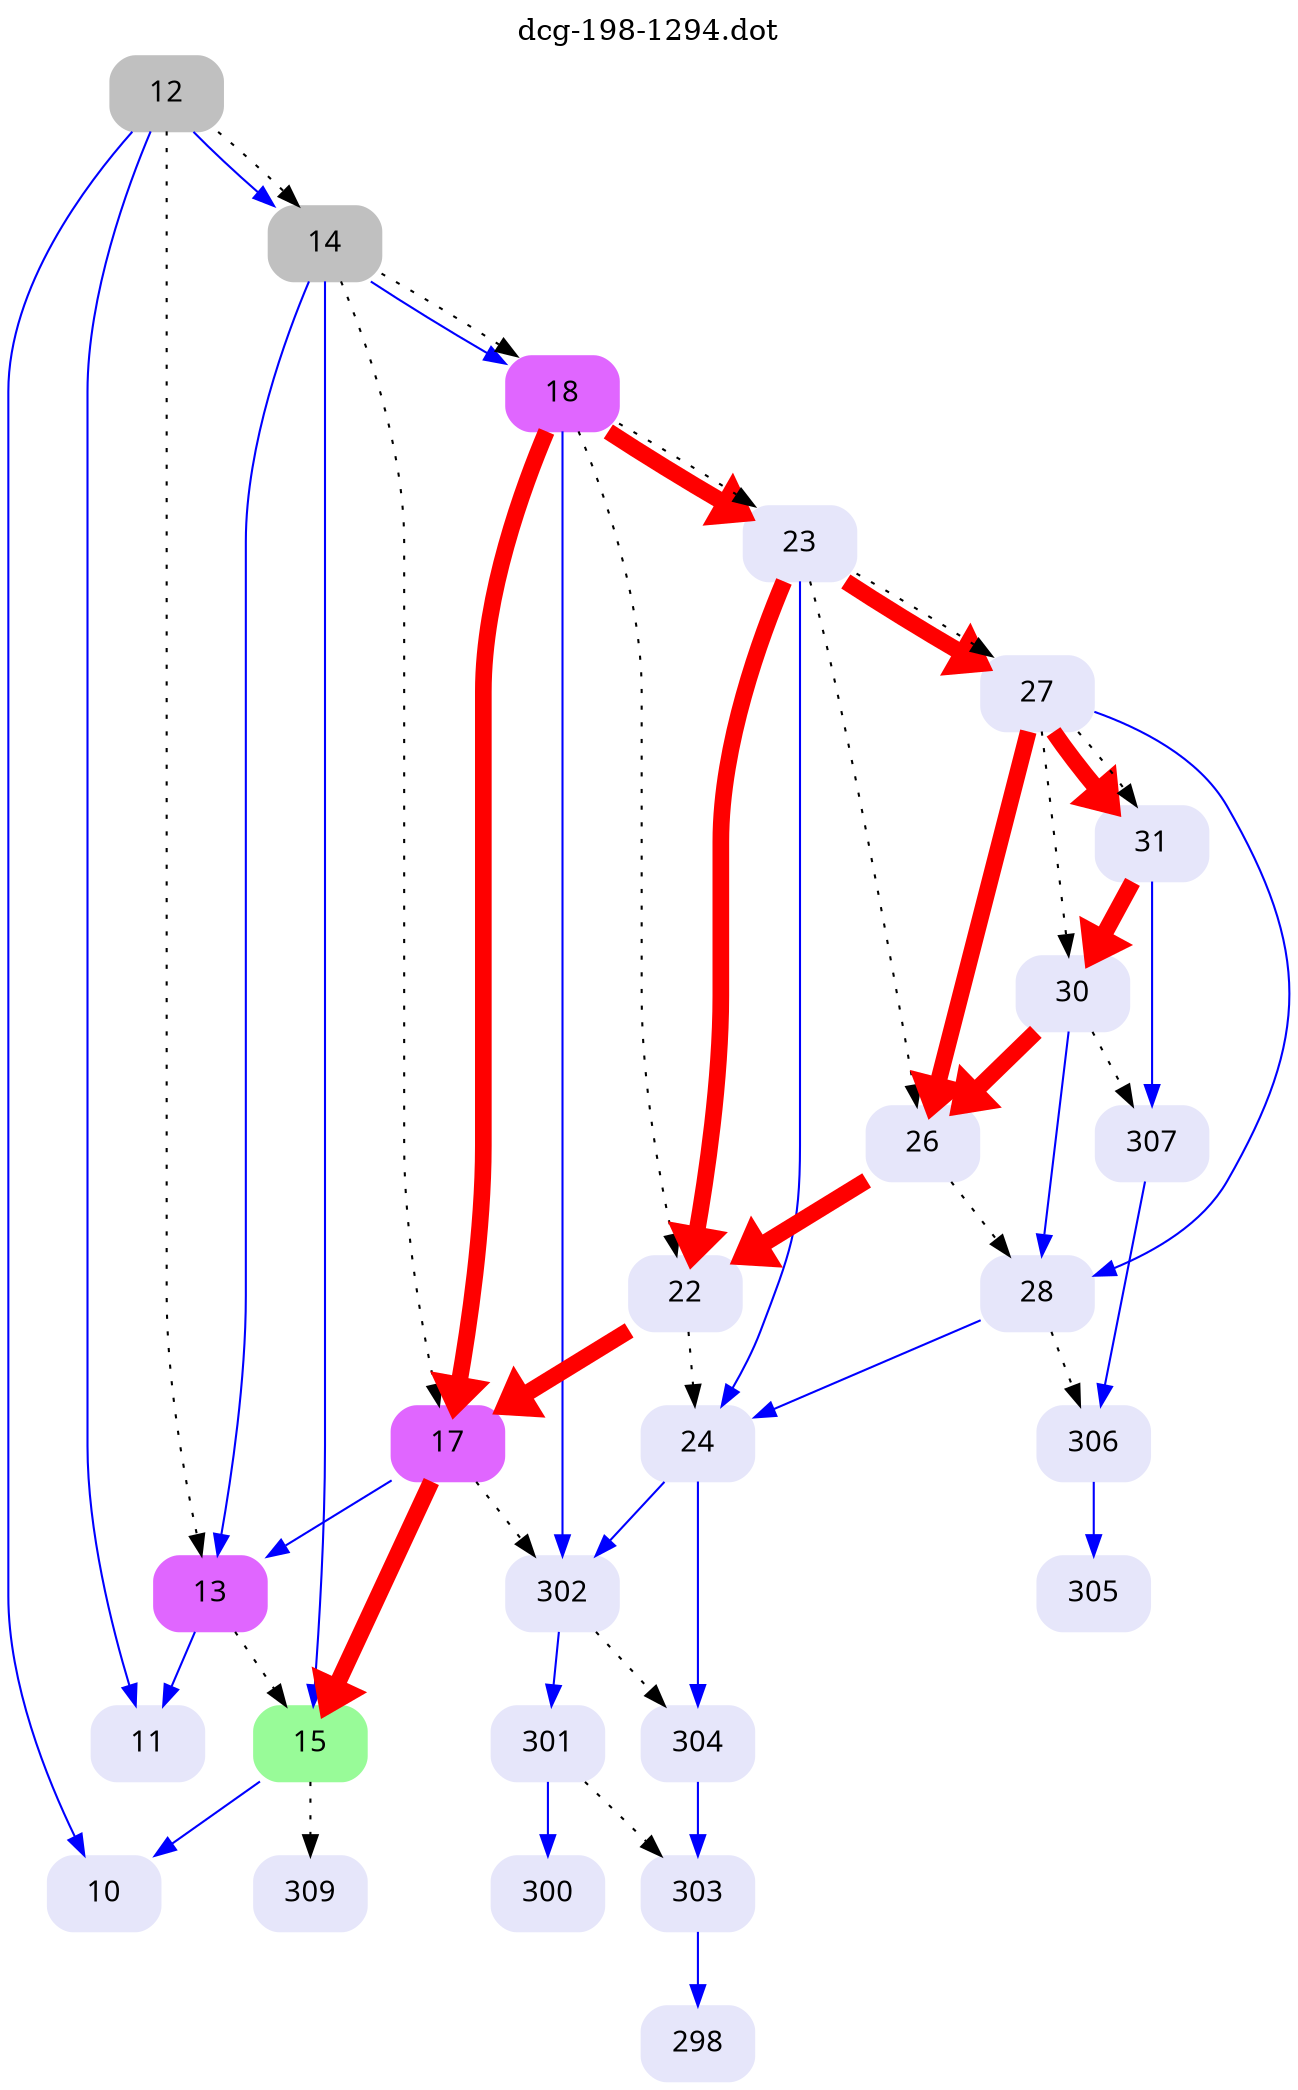 digraph dcg_198 {
  labelloc="t";
  label="dcg-198-1294.dot";
  node [fontname="sans-serif"];
  node [shape=box style="rounded,filled"];
  n12 [label="12" color=grey];
  n12 -> n11 [color=blue penwidth=1];
  n12 -> n10 [color=blue penwidth=1];
  n12 -> n14 [color=blue penwidth=1];
  n12 -> n13 [style=dotted,label=""];
  n12 -> n14 [style=dotted,label=""];
  n14 [label="14" color=grey];
  n14 -> n13 [color=blue penwidth=1];
  n14 -> n15 [color=blue penwidth=1];
  n14 -> n18 [color=blue penwidth=1];
  n14 -> n17 [style=dotted,label=""];
  n14 -> n18 [style=dotted,label=""];
  n18 [label="18" color=mediumorchid1];
  n18 -> n17 [color=red penwidth=8];
  n18 -> n302 [color=blue penwidth=1];
  n18 -> n23 [color=red penwidth=8];
  n18 -> n22 [style=dotted,label=""];
  n18 -> n23 [style=dotted,label=""];
  n23 [label="23" color=lavender];
  n23 -> n22 [color=red penwidth=8];
  n23 -> n24 [color=blue penwidth=1];
  n23 -> n27 [color=red penwidth=8];
  n23 -> n26 [style=dotted,label=""];
  n23 -> n27 [style=dotted,label=""];
  n27 [label="27" color=lavender];
  n27 -> n26 [color=red penwidth=8];
  n27 -> n28 [color=blue penwidth=1];
  n27 -> n31 [color=red penwidth=8];
  n27 -> n30 [style=dotted,label=""];
  n27 -> n31 [style=dotted,label=""];
  n31 [label="31" color=lavender];
  n31 -> n30 [color=red penwidth=8];
  n31 -> n307 [color=blue penwidth=1];
  n307 [label="307" color=lavender];
  n307 -> n306 [color=blue penwidth=1];
  n306 [label="306" color=lavender];
  n306 -> n305 [color=blue penwidth=1];
  n305 [label="305" color=lavender];
  n30 [label="30" color=lavender];
  n30 -> n26 [color=red penwidth=8];
  n30 -> n28 [color=blue penwidth=1];
  n30 -> n307 [style=dotted,label=""];
  n28 [label="28" color=lavender];
  n28 -> n24 [color=blue penwidth=1];
  n28 -> n306 [style=dotted,label=""];
  n24 [label="24" color=lavender];
  n24 -> n302 [color=blue penwidth=1];
  n24 -> n304 [color=blue penwidth=1];
  n304 [label="304" color=lavender];
  n304 -> n303 [color=blue penwidth=1];
  n303 [label="303" color=lavender];
  n303 -> n298 [color=blue penwidth=1];
  n298 [label="298" color=lavender];
  n302 [label="302" color=lavender];
  n302 -> n301 [color=blue penwidth=1];
  n302 -> n304 [style=dotted,label=""];
  n301 [label="301" color=lavender];
  n301 -> n300 [color=blue penwidth=1];
  n301 -> n303 [style=dotted,label=""];
  n300 [label="300" color=lavender];
  n26 [label="26" color=lavender];
  n26 -> n22 [color=red penwidth=8];
  n26 -> n28 [style=dotted,label=""];
  n22 [label="22" color=lavender];
  n22 -> n17 [color=red penwidth=8];
  n22 -> n24 [style=dotted,label=""];
  n17 [label="17" color=mediumorchid1];
  n17 -> n13 [color=blue penwidth=1];
  n17 -> n15 [color=red penwidth=8];
  n17 -> n302 [style=dotted,label=""];
  n15 [label="15" color=palegreen];
  n15 -> n10 [color=blue penwidth=1];
  n15 -> n309 [style=dotted,label=""];
  n10 [label="10" color=lavender];
  n309 [label="309" color=lavender];
  n13 [label="13" color=mediumorchid1];
  n13 -> n11 [color=blue penwidth=1];
  n13 -> n15 [style=dotted,label=""];
  n11 [label="11" color=lavender];
}
